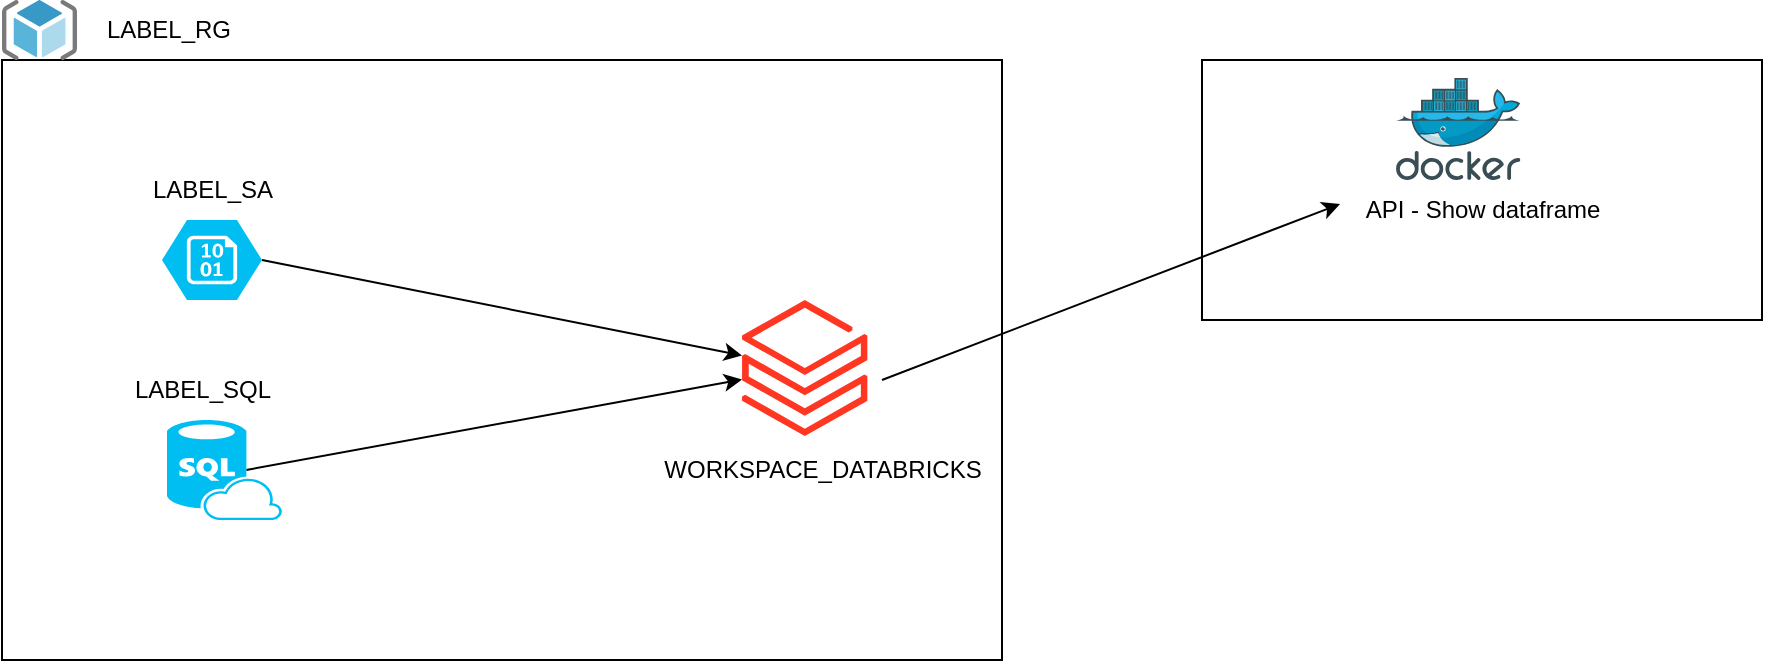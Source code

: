 <mxfile>
    <diagram id="HlJvIgK21p4Qa3qNQOSd" name="Page-1">
        <mxGraphModel dx="866" dy="297" grid="1" gridSize="10" guides="1" tooltips="1" connect="1" arrows="1" fold="1" page="1" pageScale="1" pageWidth="827" pageHeight="1169" math="0" shadow="0">
            <root>
                <mxCell id="0"/>
                <mxCell id="1" parent="0"/>
                <mxCell id="2" value="" style="whiteSpace=wrap;html=1;fillColor=none;" parent="1" vertex="1">
                    <mxGeometry x="130" y="130" width="500" height="300" as="geometry"/>
                </mxCell>
                <mxCell id="3" value="" style="sketch=0;aspect=fixed;html=1;points=[];align=center;image;fontSize=12;image=img/lib/mscae/ResourceGroup.svg;fillColor=none;" parent="1" vertex="1">
                    <mxGeometry x="130" y="100" width="37.5" height="30" as="geometry"/>
                </mxCell>
                <mxCell id="15" style="edgeStyle=none;html=1;exitX=1;exitY=0.5;exitDx=0;exitDy=0;exitPerimeter=0;" parent="1" source="5" target="12" edge="1">
                    <mxGeometry relative="1" as="geometry"/>
                </mxCell>
                <mxCell id="5" value="" style="verticalLabelPosition=bottom;html=1;verticalAlign=top;align=center;strokeColor=none;fillColor=#00BEF2;shape=mxgraph.azure.storage_blob;" parent="1" vertex="1">
                    <mxGeometry x="210" y="210" width="50" height="40" as="geometry"/>
                </mxCell>
                <mxCell id="7" value="LABEL_RG" style="text;html=1;align=center;verticalAlign=middle;resizable=0;points=[];autosize=1;strokeColor=none;fillColor=none;" parent="1" vertex="1">
                    <mxGeometry x="167.5" y="100" width="90" height="30" as="geometry"/>
                </mxCell>
                <mxCell id="8" value="LABEL_SA" style="text;html=1;align=center;verticalAlign=middle;resizable=0;points=[];autosize=1;strokeColor=none;fillColor=none;" parent="1" vertex="1">
                    <mxGeometry x="195" y="180" width="80" height="30" as="geometry"/>
                </mxCell>
                <mxCell id="16" style="edgeStyle=none;html=1;exitX=0.69;exitY=0.5;exitDx=0;exitDy=0;exitPerimeter=0;" parent="1" source="10" target="12" edge="1">
                    <mxGeometry relative="1" as="geometry"/>
                </mxCell>
                <mxCell id="10" value="" style="verticalLabelPosition=bottom;html=1;verticalAlign=top;align=center;strokeColor=none;fillColor=#00BEF2;shape=mxgraph.azure.sql_database_sql_azure;" parent="1" vertex="1">
                    <mxGeometry x="212.5" y="310" width="57.5" height="50" as="geometry"/>
                </mxCell>
                <mxCell id="11" value="LABEL_SQL" style="text;html=1;align=center;verticalAlign=middle;resizable=0;points=[];autosize=1;strokeColor=none;fillColor=none;" parent="1" vertex="1">
                    <mxGeometry x="185" y="280" width="90" height="30" as="geometry"/>
                </mxCell>
                <mxCell id="12" value="" style="aspect=fixed;html=1;points=[];align=center;image;fontSize=12;image=img/lib/azure2/analytics/Azure_Databricks.svg;fillColor=none;" parent="1" vertex="1">
                    <mxGeometry x="500" y="250" width="62.8" height="68" as="geometry"/>
                </mxCell>
                <mxCell id="14" value="WORKSPACE_DATABRICKS" style="text;html=1;align=center;verticalAlign=middle;resizable=0;points=[];autosize=1;strokeColor=none;fillColor=none;" parent="1" vertex="1">
                    <mxGeometry x="450" y="320" width="180" height="30" as="geometry"/>
                </mxCell>
                <mxCell id="17" value="" style="sketch=0;aspect=fixed;html=1;points=[];align=center;image;fontSize=12;image=img/lib/mscae/Docker.svg;" vertex="1" parent="1">
                    <mxGeometry x="827" y="139" width="62.2" height="51" as="geometry"/>
                </mxCell>
                <mxCell id="18" value="" style="whiteSpace=wrap;html=1;fillColor=none;" vertex="1" parent="1">
                    <mxGeometry x="730" y="130" width="280" height="130" as="geometry"/>
                </mxCell>
                <mxCell id="19" value="API - Show dataframe" style="text;html=1;align=center;verticalAlign=middle;resizable=0;points=[];autosize=1;strokeColor=none;fillColor=none;" vertex="1" parent="1">
                    <mxGeometry x="800" y="190" width="140" height="30" as="geometry"/>
                </mxCell>
                <mxCell id="20" style="edgeStyle=none;html=1;exitX=1;exitY=0.5;exitDx=0;exitDy=0;exitPerimeter=0;entryX=-0.007;entryY=0.4;entryDx=0;entryDy=0;entryPerimeter=0;" edge="1" parent="1" target="19">
                    <mxGeometry relative="1" as="geometry">
                        <mxPoint x="570" y="290" as="sourcePoint"/>
                        <mxPoint x="810" y="337.752" as="targetPoint"/>
                    </mxGeometry>
                </mxCell>
            </root>
        </mxGraphModel>
    </diagram>
</mxfile>
